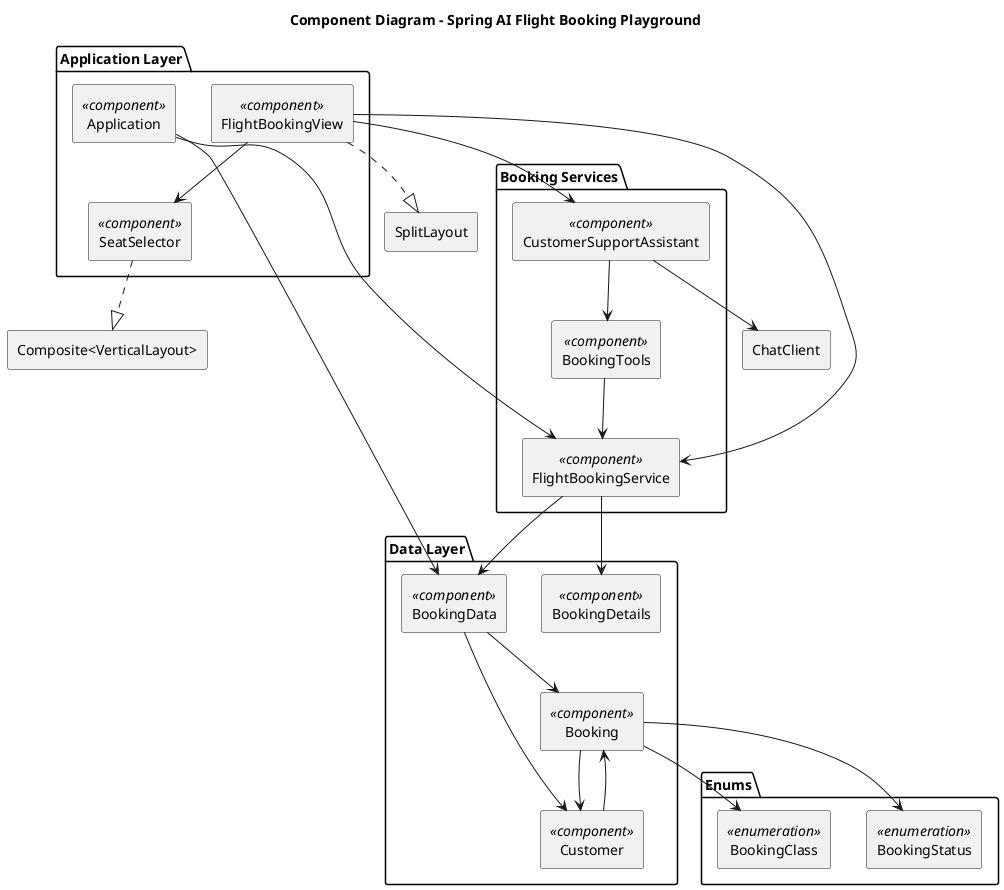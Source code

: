 @startuml
	title Component Diagram - Spring AI Flight Booking Playground
	
	skinparam componentStyle rectangle
	
	package "Application Layer" {
	  [Application] <<component>>
	  [FlightBookingView] <<component>>
	  [SeatSelector] <<component>>
	}
	
	package "Booking Services" {
	  [FlightBookingService] <<component>>
	  [BookingTools] <<component>>
	  [CustomerSupportAssistant] <<component>>
	}
	
	package "Data Layer" {
	  [BookingData] <<component>>
	  [Booking] <<component>>
	  [Customer] <<component>>
	  [BookingDetails] <<component>>
	}
	
	package "Enums" {
	  [BookingStatus] <<enumeration>>
	  [BookingClass] <<enumeration>>
	}
	
	' Dependencies
	[Application] --> [FlightBookingService]
	[Application] --> [BookingData]
	[FlightBookingView] --> [FlightBookingService]
	[FlightBookingView] --> [CustomerSupportAssistant]
	[FlightBookingService] --> [BookingData]
	[FlightBookingService] --> [BookingDetails]
	[BookingTools] --> [FlightBookingService]
	[CustomerSupportAssistant] --> [BookingTools]
	[CustomerSupportAssistant] --> [ChatClient] <<external>>
	[FlightBookingView] --> [SeatSelector]
	[SeatSelector] ..|> [Composite<VerticalLayout>] <<ui framework>>
	[FlightBookingView] ..|> [SplitLayout] <<ui framework>>
	
	' Data relationships
	[Booking] --> [Customer]
	[Booking] --> [BookingStatus]
	[Booking] --> [BookingClass]
	[Customer] --> [Booking]
	[BookingData] --> [Customer]
	[BookingData] --> [Booking]

@enduml
